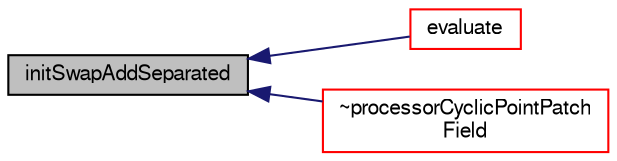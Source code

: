 digraph "initSwapAddSeparated"
{
  bgcolor="transparent";
  edge [fontname="FreeSans",fontsize="10",labelfontname="FreeSans",labelfontsize="10"];
  node [fontname="FreeSans",fontsize="10",shape=record];
  rankdir="LR";
  Node646 [label="initSwapAddSeparated",height=0.2,width=0.4,color="black", fillcolor="grey75", style="filled", fontcolor="black"];
  Node646 -> Node647 [dir="back",color="midnightblue",fontsize="10",style="solid",fontname="FreeSans"];
  Node647 [label="evaluate",height=0.2,width=0.4,color="red",URL="$a26602.html#ae591186d8bf9e7c4db700390ac9dfff7",tooltip="Evaluate the patch field. "];
  Node646 -> Node649 [dir="back",color="midnightblue",fontsize="10",style="solid",fontname="FreeSans"];
  Node649 [label="~processorCyclicPointPatch\lField",height=0.2,width=0.4,color="red",URL="$a26602.html#a2aa154ff2c96fc09448f17658b03e1e7"];
}
